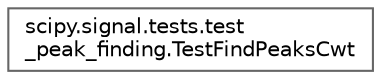 digraph "Graphical Class Hierarchy"
{
 // LATEX_PDF_SIZE
  bgcolor="transparent";
  edge [fontname=Helvetica,fontsize=10,labelfontname=Helvetica,labelfontsize=10];
  node [fontname=Helvetica,fontsize=10,shape=box,height=0.2,width=0.4];
  rankdir="LR";
  Node0 [id="Node000000",label="scipy.signal.tests.test\l_peak_finding.TestFindPeaksCwt",height=0.2,width=0.4,color="grey40", fillcolor="white", style="filled",URL="$d0/d07/classscipy_1_1signal_1_1tests_1_1test__peak__finding_1_1TestFindPeaksCwt.html",tooltip=" "];
}
